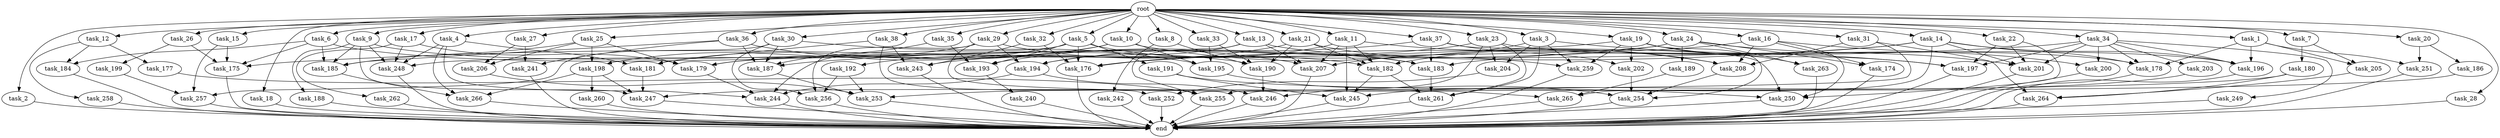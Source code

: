digraph G {
  task_208 [size="1829656068.096000"];
  task_9 [size="1.024000"];
  task_191 [size="695784701.952000"];
  task_247 [size="386547056.640000"];
  task_27 [size="1.024000"];
  task_251 [size="214748364.800000"];
  task_4 [size="1.024000"];
  task_2 [size="1.024000"];
  task_13 [size="1.024000"];
  task_260 [size="137438953.472000"];
  task_256 [size="1460288880.640000"];
  task_182 [size="2963527434.240000"];
  task_207 [size="2448131358.720000"];
  task_186 [size="77309411.328000"];
  task_177 [size="420906795.008000"];
  task_245 [size="1005022347.264000"];
  task_6 [size="1.024000"];
  task_32 [size="1.024000"];
  task_175 [size="635655159.808000"];
  task_189 [size="34359738.368000"];
  task_188 [size="137438953.472000"];
  task_259 [size="1932735283.200000"];
  task_183 [size="1297080123.392000"];
  task_31 [size="1.024000"];
  task_14 [size="1.024000"];
  task_36 [size="1.024000"];
  task_266 [size="352187318.272000"];
  task_16 [size="1.024000"];
  task_185 [size="1443109011.456000"];
  task_249 [size="309237645.312000"];
  task_263 [size="249108103.168000"];
  task_252 [size="249108103.168000"];
  task_194 [size="1005022347.264000"];
  task_15 [size="1.024000"];
  task_10 [size="1.024000"];
  task_29 [size="1.024000"];
  task_199 [size="77309411.328000"];
  task_240 [size="858993459.200000"];
  task_250 [size="1906965479.424000"];
  task_190 [size="1554778161.152000"];
  task_26 [size="1.024000"];
  task_174 [size="893353197.568000"];
  task_201 [size="1116691496.960000"];
  end [size="0.000000"];
  task_192 [size="137438953.472000"];
  task_180 [size="549755813.888000"];
  task_18 [size="1.024000"];
  task_12 [size="1.024000"];
  task_33 [size="1.024000"];
  task_241 [size="1554778161.152000"];
  task_197 [size="2078764171.264000"];
  task_242 [size="420906795.008000"];
  task_253 [size="1846835937.280000"];
  task_202 [size="429496729.600000"];
  task_246 [size="1279900254.208000"];
  task_261 [size="1554778161.152000"];
  task_184 [size="730144440.320000"];
  task_25 [size="1.024000"];
  task_21 [size="1.024000"];
  task_264 [size="1073741824.000000"];
  task_37 [size="1.024000"];
  task_244 [size="2001454759.936000"];
  task_196 [size="944892805.120000"];
  task_187 [size="1709396983.808000"];
  task_23 [size="1.024000"];
  task_176 [size="1838246002.688000"];
  task_248 [size="618475290.624000"];
  root [size="0.000000"];
  task_5 [size="1.024000"];
  task_195 [size="970662608.896000"];
  task_193 [size="987842478.080000"];
  task_11 [size="1.024000"];
  task_258 [size="420906795.008000"];
  task_243 [size="1030792151.040000"];
  task_179 [size="618475290.624000"];
  task_200 [size="1168231104.512000"];
  task_3 [size="1.024000"];
  task_19 [size="1.024000"];
  task_206 [size="833223655.424000"];
  task_22 [size="1.024000"];
  task_28 [size="1.024000"];
  task_7 [size="1.024000"];
  task_34 [size="1.024000"];
  task_262 [size="309237645.312000"];
  task_254 [size="2353642078.208000"];
  task_257 [size="867583393.792000"];
  task_17 [size="1.024000"];
  task_198 [size="687194767.360000"];
  task_20 [size="1.024000"];
  task_178 [size="558345748.480000"];
  task_205 [size="687194767.360000"];
  task_1 [size="1.024000"];
  task_181 [size="867583393.792000"];
  task_204 [size="1279900254.208000"];
  task_265 [size="1176821039.104000"];
  task_35 [size="1.024000"];
  task_30 [size="1.024000"];
  task_203 [size="309237645.312000"];
  task_38 [size="1.024000"];
  task_24 [size="1.024000"];
  task_255 [size="481036337.152000"];
  task_8 [size="1.024000"];

  task_208 -> task_254 [size="838860800.000000"];
  task_9 -> task_247 [size="134217728.000000"];
  task_9 -> task_248 [size="134217728.000000"];
  task_9 -> task_185 [size="134217728.000000"];
  task_9 -> task_188 [size="134217728.000000"];
  task_9 -> task_190 [size="134217728.000000"];
  task_191 -> task_245 [size="134217728.000000"];
  task_191 -> task_250 [size="134217728.000000"];
  task_247 -> end [size="1.000000"];
  task_27 -> task_241 [size="679477248.000000"];
  task_27 -> task_206 [size="679477248.000000"];
  task_251 -> end [size="1.000000"];
  task_4 -> task_266 [size="134217728.000000"];
  task_4 -> task_248 [size="134217728.000000"];
  task_4 -> task_181 [size="134217728.000000"];
  task_4 -> task_244 [size="134217728.000000"];
  task_2 -> end [size="1.000000"];
  task_13 -> task_194 [size="33554432.000000"];
  task_13 -> task_207 [size="33554432.000000"];
  task_13 -> task_255 [size="33554432.000000"];
  task_13 -> task_178 [size="33554432.000000"];
  task_260 -> end [size="1.000000"];
  task_256 -> end [size="1.000000"];
  task_182 -> task_245 [size="134217728.000000"];
  task_182 -> task_261 [size="134217728.000000"];
  task_207 -> end [size="1.000000"];
  task_186 -> task_253 [size="75497472.000000"];
  task_177 -> task_255 [size="301989888.000000"];
  task_245 -> end [size="1.000000"];
  task_6 -> task_175 [size="301989888.000000"];
  task_6 -> task_183 [size="301989888.000000"];
  task_6 -> task_185 [size="301989888.000000"];
  task_6 -> task_184 [size="301989888.000000"];
  task_32 -> task_243 [size="134217728.000000"];
  task_32 -> task_176 [size="134217728.000000"];
  task_175 -> end [size="1.000000"];
  task_189 -> task_265 [size="536870912.000000"];
  task_188 -> end [size="1.000000"];
  task_259 -> end [size="1.000000"];
  task_183 -> task_261 [size="134217728.000000"];
  task_31 -> task_264 [size="134217728.000000"];
  task_31 -> task_255 [size="134217728.000000"];
  task_31 -> task_208 [size="134217728.000000"];
  task_14 -> task_187 [size="75497472.000000"];
  task_14 -> task_201 [size="75497472.000000"];
  task_14 -> task_196 [size="75497472.000000"];
  task_14 -> task_183 [size="75497472.000000"];
  task_14 -> task_265 [size="75497472.000000"];
  task_14 -> task_178 [size="75497472.000000"];
  task_36 -> task_187 [size="838860800.000000"];
  task_36 -> task_207 [size="838860800.000000"];
  task_36 -> task_185 [size="838860800.000000"];
  task_36 -> task_241 [size="838860800.000000"];
  task_266 -> end [size="1.000000"];
  task_16 -> task_200 [size="838860800.000000"];
  task_16 -> task_250 [size="838860800.000000"];
  task_16 -> task_182 [size="838860800.000000"];
  task_16 -> task_208 [size="838860800.000000"];
  task_16 -> task_174 [size="838860800.000000"];
  task_185 -> task_266 [size="75497472.000000"];
  task_249 -> end [size="1.000000"];
  task_263 -> end [size="1.000000"];
  task_252 -> end [size="1.000000"];
  task_194 -> task_246 [size="301989888.000000"];
  task_194 -> task_244 [size="301989888.000000"];
  task_15 -> task_175 [size="33554432.000000"];
  task_15 -> task_257 [size="33554432.000000"];
  task_10 -> task_195 [size="134217728.000000"];
  task_10 -> task_192 [size="134217728.000000"];
  task_10 -> task_179 [size="134217728.000000"];
  task_10 -> task_208 [size="134217728.000000"];
  task_29 -> task_194 [size="536870912.000000"];
  task_29 -> task_198 [size="536870912.000000"];
  task_29 -> task_182 [size="536870912.000000"];
  task_29 -> task_256 [size="536870912.000000"];
  task_29 -> task_265 [size="536870912.000000"];
  task_199 -> task_257 [size="134217728.000000"];
  task_240 -> end [size="1.000000"];
  task_250 -> end [size="1.000000"];
  task_190 -> task_246 [size="536870912.000000"];
  task_26 -> task_175 [size="75497472.000000"];
  task_26 -> task_199 [size="75497472.000000"];
  task_174 -> end [size="1.000000"];
  task_201 -> end [size="1.000000"];
  task_192 -> task_253 [size="209715200.000000"];
  task_192 -> task_256 [size="209715200.000000"];
  task_180 -> task_247 [size="75497472.000000"];
  task_180 -> task_264 [size="75497472.000000"];
  task_18 -> end [size="1.000000"];
  task_12 -> task_184 [size="411041792.000000"];
  task_12 -> task_177 [size="411041792.000000"];
  task_12 -> task_258 [size="411041792.000000"];
  task_33 -> task_195 [size="134217728.000000"];
  task_33 -> task_190 [size="134217728.000000"];
  task_241 -> end [size="1.000000"];
  task_197 -> end [size="1.000000"];
  task_242 -> end [size="1.000000"];
  task_253 -> end [size="1.000000"];
  task_202 -> task_254 [size="838860800.000000"];
  task_246 -> end [size="1.000000"];
  task_261 -> end [size="1.000000"];
  task_184 -> end [size="1.000000"];
  task_25 -> task_198 [size="134217728.000000"];
  task_25 -> task_185 [size="134217728.000000"];
  task_25 -> task_179 [size="134217728.000000"];
  task_25 -> task_206 [size="134217728.000000"];
  task_21 -> task_243 [size="838860800.000000"];
  task_21 -> task_259 [size="838860800.000000"];
  task_21 -> task_182 [size="838860800.000000"];
  task_21 -> task_190 [size="838860800.000000"];
  task_264 -> end [size="1.000000"];
  task_37 -> task_250 [size="209715200.000000"];
  task_37 -> task_183 [size="209715200.000000"];
  task_37 -> task_193 [size="209715200.000000"];
  task_37 -> task_202 [size="209715200.000000"];
  task_244 -> end [size="1.000000"];
  task_196 -> end [size="1.000000"];
  task_187 -> task_253 [size="838860800.000000"];
  task_23 -> task_194 [size="411041792.000000"];
  task_23 -> task_246 [size="411041792.000000"];
  task_23 -> task_204 [size="411041792.000000"];
  task_23 -> task_261 [size="411041792.000000"];
  task_23 -> task_196 [size="411041792.000000"];
  task_176 -> end [size="1.000000"];
  task_248 -> end [size="1.000000"];
  root -> task_12 [size="1.000000"];
  root -> task_36 [size="1.000000"];
  root -> task_16 [size="1.000000"];
  root -> task_9 [size="1.000000"];
  root -> task_1 [size="1.000000"];
  root -> task_11 [size="1.000000"];
  root -> task_22 [size="1.000000"];
  root -> task_7 [size="1.000000"];
  root -> task_28 [size="1.000000"];
  root -> task_4 [size="1.000000"];
  root -> task_34 [size="1.000000"];
  root -> task_2 [size="1.000000"];
  root -> task_15 [size="1.000000"];
  root -> task_10 [size="1.000000"];
  root -> task_29 [size="1.000000"];
  root -> task_21 [size="1.000000"];
  root -> task_17 [size="1.000000"];
  root -> task_18 [size="1.000000"];
  root -> task_27 [size="1.000000"];
  root -> task_20 [size="1.000000"];
  root -> task_23 [size="1.000000"];
  root -> task_6 [size="1.000000"];
  root -> task_32 [size="1.000000"];
  root -> task_5 [size="1.000000"];
  root -> task_37 [size="1.000000"];
  root -> task_26 [size="1.000000"];
  root -> task_25 [size="1.000000"];
  root -> task_8 [size="1.000000"];
  root -> task_35 [size="1.000000"];
  root -> task_13 [size="1.000000"];
  root -> task_30 [size="1.000000"];
  root -> task_19 [size="1.000000"];
  root -> task_33 [size="1.000000"];
  root -> task_38 [size="1.000000"];
  root -> task_24 [size="1.000000"];
  root -> task_3 [size="1.000000"];
  root -> task_31 [size="1.000000"];
  root -> task_14 [size="1.000000"];
  task_5 -> task_183 [size="679477248.000000"];
  task_5 -> task_193 [size="679477248.000000"];
  task_5 -> task_191 [size="679477248.000000"];
  task_5 -> task_176 [size="679477248.000000"];
  task_5 -> task_181 [size="679477248.000000"];
  task_5 -> task_244 [size="679477248.000000"];
  task_195 -> task_254 [size="411041792.000000"];
  task_193 -> task_240 [size="838860800.000000"];
  task_11 -> task_245 [size="679477248.000000"];
  task_11 -> task_176 [size="679477248.000000"];
  task_11 -> task_182 [size="679477248.000000"];
  task_11 -> task_207 [size="679477248.000000"];
  task_11 -> task_208 [size="679477248.000000"];
  task_258 -> end [size="1.000000"];
  task_243 -> end [size="1.000000"];
  task_179 -> task_244 [size="838860800.000000"];
  task_200 -> end [size="1.000000"];
  task_3 -> task_207 [size="838860800.000000"];
  task_3 -> task_259 [size="838860800.000000"];
  task_3 -> task_204 [size="838860800.000000"];
  task_3 -> task_261 [size="838860800.000000"];
  task_3 -> task_197 [size="838860800.000000"];
  task_19 -> task_175 [size="209715200.000000"];
  task_19 -> task_254 [size="209715200.000000"];
  task_19 -> task_197 [size="209715200.000000"];
  task_19 -> task_263 [size="209715200.000000"];
  task_19 -> task_259 [size="209715200.000000"];
  task_19 -> task_202 [size="209715200.000000"];
  task_206 -> task_253 [size="679477248.000000"];
  task_22 -> task_250 [size="679477248.000000"];
  task_22 -> task_201 [size="679477248.000000"];
  task_22 -> task_197 [size="679477248.000000"];
  task_28 -> end [size="1.000000"];
  task_7 -> task_180 [size="536870912.000000"];
  task_7 -> task_205 [size="536870912.000000"];
  task_34 -> task_196 [size="301989888.000000"];
  task_34 -> task_201 [size="301989888.000000"];
  task_34 -> task_249 [size="301989888.000000"];
  task_34 -> task_197 [size="301989888.000000"];
  task_34 -> task_203 [size="301989888.000000"];
  task_34 -> task_200 [size="301989888.000000"];
  task_34 -> task_176 [size="301989888.000000"];
  task_34 -> task_178 [size="301989888.000000"];
  task_262 -> end [size="1.000000"];
  task_254 -> end [size="1.000000"];
  task_257 -> end [size="1.000000"];
  task_17 -> task_262 [size="301989888.000000"];
  task_17 -> task_179 [size="301989888.000000"];
  task_17 -> task_248 [size="301989888.000000"];
  task_198 -> task_266 [size="134217728.000000"];
  task_198 -> task_247 [size="134217728.000000"];
  task_198 -> task_260 [size="134217728.000000"];
  task_20 -> task_186 [size="75497472.000000"];
  task_20 -> task_251 [size="75497472.000000"];
  task_178 -> end [size="1.000000"];
  task_205 -> task_264 [size="838860800.000000"];
  task_1 -> task_178 [size="134217728.000000"];
  task_1 -> task_205 [size="134217728.000000"];
  task_1 -> task_251 [size="134217728.000000"];
  task_1 -> task_196 [size="134217728.000000"];
  task_181 -> task_247 [size="33554432.000000"];
  task_204 -> task_252 [size="209715200.000000"];
  task_265 -> end [size="1.000000"];
  task_35 -> task_187 [size="75497472.000000"];
  task_35 -> task_193 [size="75497472.000000"];
  task_30 -> task_187 [size="679477248.000000"];
  task_30 -> task_195 [size="679477248.000000"];
  task_30 -> task_256 [size="679477248.000000"];
  task_30 -> task_257 [size="679477248.000000"];
  task_203 -> task_245 [size="33554432.000000"];
  task_38 -> task_243 [size="33554432.000000"];
  task_38 -> task_252 [size="33554432.000000"];
  task_38 -> task_181 [size="33554432.000000"];
  task_24 -> task_189 [size="33554432.000000"];
  task_24 -> task_201 [size="33554432.000000"];
  task_24 -> task_179 [size="33554432.000000"];
  task_24 -> task_263 [size="33554432.000000"];
  task_24 -> task_248 [size="33554432.000000"];
  task_24 -> task_174 [size="33554432.000000"];
  task_255 -> end [size="1.000000"];
  task_8 -> task_242 [size="411041792.000000"];
  task_8 -> task_190 [size="411041792.000000"];
}
